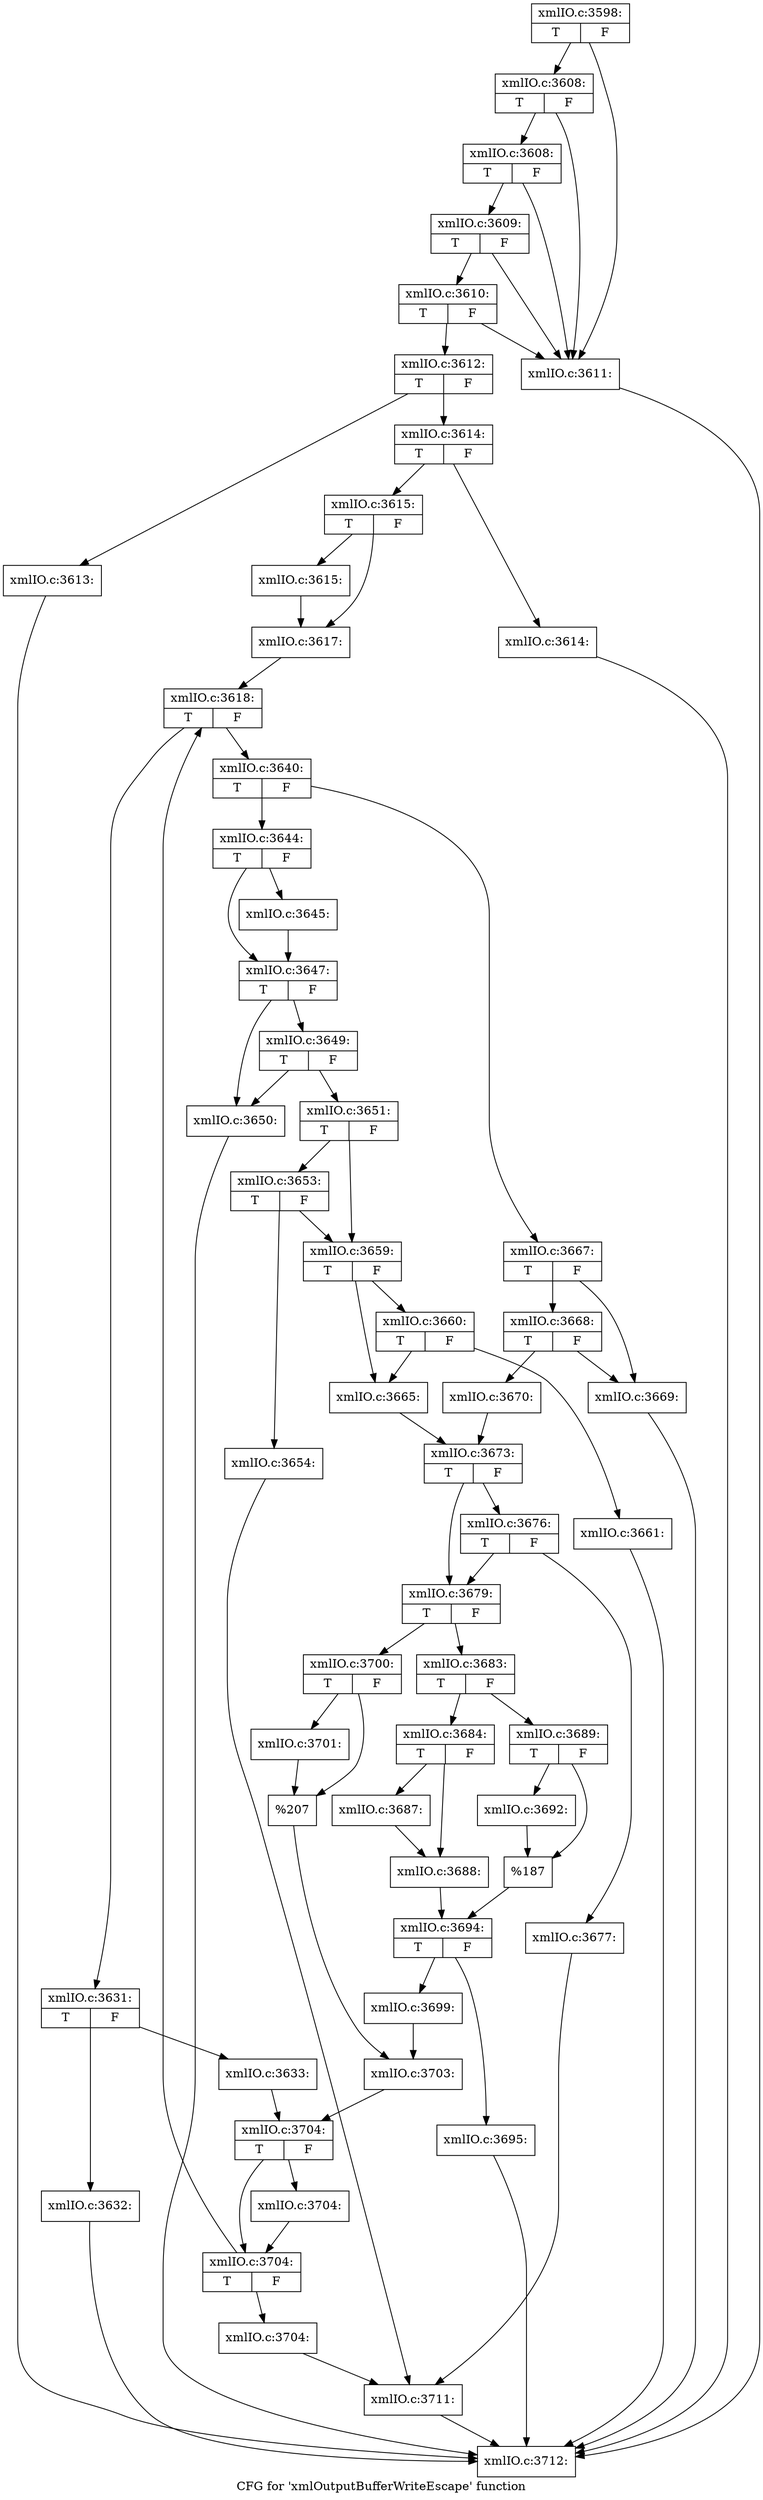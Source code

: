 digraph "CFG for 'xmlOutputBufferWriteEscape' function" {
	label="CFG for 'xmlOutputBufferWriteEscape' function";

	Node0x5322e70 [shape=record,label="{xmlIO.c:3598:|{<s0>T|<s1>F}}"];
	Node0x5322e70 -> Node0x5331170;
	Node0x5322e70 -> Node0x5331390;
	Node0x5331390 [shape=record,label="{xmlIO.c:3608:|{<s0>T|<s1>F}}"];
	Node0x5331390 -> Node0x5331170;
	Node0x5331390 -> Node0x5331310;
	Node0x5331310 [shape=record,label="{xmlIO.c:3608:|{<s0>T|<s1>F}}"];
	Node0x5331310 -> Node0x5331170;
	Node0x5331310 -> Node0x5331290;
	Node0x5331290 [shape=record,label="{xmlIO.c:3609:|{<s0>T|<s1>F}}"];
	Node0x5331290 -> Node0x5331170;
	Node0x5331290 -> Node0x5331210;
	Node0x5331210 [shape=record,label="{xmlIO.c:3610:|{<s0>T|<s1>F}}"];
	Node0x5331210 -> Node0x5331170;
	Node0x5331210 -> Node0x53311c0;
	Node0x5331170 [shape=record,label="{xmlIO.c:3611:}"];
	Node0x5331170 -> Node0x531dbb0;
	Node0x53311c0 [shape=record,label="{xmlIO.c:3612:|{<s0>T|<s1>F}}"];
	Node0x53311c0 -> Node0x5332d10;
	Node0x53311c0 -> Node0x5333040;
	Node0x5332d10 [shape=record,label="{xmlIO.c:3613:}"];
	Node0x5332d10 -> Node0x531dbb0;
	Node0x5333040 [shape=record,label="{xmlIO.c:3614:|{<s0>T|<s1>F}}"];
	Node0x5333040 -> Node0x53333d0;
	Node0x5333040 -> Node0x5333420;
	Node0x53333d0 [shape=record,label="{xmlIO.c:3614:}"];
	Node0x53333d0 -> Node0x531dbb0;
	Node0x5333420 [shape=record,label="{xmlIO.c:3615:|{<s0>T|<s1>F}}"];
	Node0x5333420 -> Node0x5333850;
	Node0x5333420 -> Node0x53338a0;
	Node0x5333850 [shape=record,label="{xmlIO.c:3615:}"];
	Node0x5333850 -> Node0x53338a0;
	Node0x53338a0 [shape=record,label="{xmlIO.c:3617:}"];
	Node0x53338a0 -> Node0x53341c0;
	Node0x53341c0 [shape=record,label="{xmlIO.c:3618:|{<s0>T|<s1>F}}"];
	Node0x53341c0 -> Node0x53340f0;
	Node0x53341c0 -> Node0x51f47a0;
	Node0x53340f0 [shape=record,label="{xmlIO.c:3631:|{<s0>T|<s1>F}}"];
	Node0x53340f0 -> Node0x5334ba0;
	Node0x53340f0 -> Node0x5334bf0;
	Node0x5334ba0 [shape=record,label="{xmlIO.c:3632:}"];
	Node0x5334ba0 -> Node0x531dbb0;
	Node0x5334bf0 [shape=record,label="{xmlIO.c:3633:}"];
	Node0x5334bf0 -> Node0x5334250;
	Node0x51f47a0 [shape=record,label="{xmlIO.c:3640:|{<s0>T|<s1>F}}"];
	Node0x51f47a0 -> Node0x5335520;
	Node0x51f47a0 -> Node0x53355c0;
	Node0x5335520 [shape=record,label="{xmlIO.c:3644:|{<s0>T|<s1>F}}"];
	Node0x5335520 -> Node0x5335ab0;
	Node0x5335520 -> Node0x5335b00;
	Node0x5335ab0 [shape=record,label="{xmlIO.c:3645:}"];
	Node0x5335ab0 -> Node0x5335b00;
	Node0x5335b00 [shape=record,label="{xmlIO.c:3647:|{<s0>T|<s1>F}}"];
	Node0x5335b00 -> Node0x53368e0;
	Node0x5335b00 -> Node0x5336980;
	Node0x5336980 [shape=record,label="{xmlIO.c:3649:|{<s0>T|<s1>F}}"];
	Node0x5336980 -> Node0x53368e0;
	Node0x5336980 -> Node0x5336930;
	Node0x53368e0 [shape=record,label="{xmlIO.c:3650:}"];
	Node0x53368e0 -> Node0x531dbb0;
	Node0x5336930 [shape=record,label="{xmlIO.c:3651:|{<s0>T|<s1>F}}"];
	Node0x5336930 -> Node0x53374c0;
	Node0x5336930 -> Node0x5337470;
	Node0x53374c0 [shape=record,label="{xmlIO.c:3653:|{<s0>T|<s1>F}}"];
	Node0x53374c0 -> Node0x5337420;
	Node0x53374c0 -> Node0x5337470;
	Node0x5337420 [shape=record,label="{xmlIO.c:3654:}"];
	Node0x5337420 -> Node0x5337b00;
	Node0x5337470 [shape=record,label="{xmlIO.c:3659:|{<s0>T|<s1>F}}"];
	Node0x5337470 -> Node0x53388a0;
	Node0x5337470 -> Node0x5338850;
	Node0x53388a0 [shape=record,label="{xmlIO.c:3660:|{<s0>T|<s1>F}}"];
	Node0x53388a0 -> Node0x5338800;
	Node0x53388a0 -> Node0x5338850;
	Node0x5338800 [shape=record,label="{xmlIO.c:3661:}"];
	Node0x5338800 -> Node0x531dbb0;
	Node0x5338850 [shape=record,label="{xmlIO.c:3665:}"];
	Node0x5338850 -> Node0x5335570;
	Node0x53355c0 [shape=record,label="{xmlIO.c:3667:|{<s0>T|<s1>F}}"];
	Node0x53355c0 -> Node0x5339f30;
	Node0x53355c0 -> Node0x5339fd0;
	Node0x5339fd0 [shape=record,label="{xmlIO.c:3668:|{<s0>T|<s1>F}}"];
	Node0x5339fd0 -> Node0x5339f30;
	Node0x5339fd0 -> Node0x5339f80;
	Node0x5339f30 [shape=record,label="{xmlIO.c:3669:}"];
	Node0x5339f30 -> Node0x531dbb0;
	Node0x5339f80 [shape=record,label="{xmlIO.c:3670:}"];
	Node0x5339f80 -> Node0x5335570;
	Node0x5335570 [shape=record,label="{xmlIO.c:3673:|{<s0>T|<s1>F}}"];
	Node0x5335570 -> Node0x533b4d0;
	Node0x5335570 -> Node0x533b480;
	Node0x533b4d0 [shape=record,label="{xmlIO.c:3676:|{<s0>T|<s1>F}}"];
	Node0x533b4d0 -> Node0x533b430;
	Node0x533b4d0 -> Node0x533b480;
	Node0x533b430 [shape=record,label="{xmlIO.c:3677:}"];
	Node0x533b430 -> Node0x5337b00;
	Node0x533b480 [shape=record,label="{xmlIO.c:3679:|{<s0>T|<s1>F}}"];
	Node0x533b480 -> Node0x533bae0;
	Node0x533b480 -> Node0x533bb80;
	Node0x533bae0 [shape=record,label="{xmlIO.c:3683:|{<s0>T|<s1>F}}"];
	Node0x533bae0 -> Node0x533bfb0;
	Node0x533bae0 -> Node0x533c050;
	Node0x533bfb0 [shape=record,label="{xmlIO.c:3684:|{<s0>T|<s1>F}}"];
	Node0x533bfb0 -> Node0x533cd40;
	Node0x533bfb0 -> Node0x533cd90;
	Node0x533cd40 [shape=record,label="{xmlIO.c:3687:}"];
	Node0x533cd40 -> Node0x533cd90;
	Node0x533cd90 [shape=record,label="{xmlIO.c:3688:}"];
	Node0x533cd90 -> Node0x533c000;
	Node0x533c050 [shape=record,label="{xmlIO.c:3689:|{<s0>T|<s1>F}}"];
	Node0x533c050 -> Node0x533de20;
	Node0x533c050 -> Node0x533de70;
	Node0x533de20 [shape=record,label="{xmlIO.c:3692:}"];
	Node0x533de20 -> Node0x533de70;
	Node0x533de70 [shape=record,label="{%187}"];
	Node0x533de70 -> Node0x533c000;
	Node0x533c000 [shape=record,label="{xmlIO.c:3694:|{<s0>T|<s1>F}}"];
	Node0x533c000 -> Node0x533e660;
	Node0x533c000 -> Node0x533e6b0;
	Node0x533e660 [shape=record,label="{xmlIO.c:3695:}"];
	Node0x533e660 -> Node0x531dbb0;
	Node0x533e6b0 [shape=record,label="{xmlIO.c:3699:}"];
	Node0x533e6b0 -> Node0x533bb30;
	Node0x533bb80 [shape=record,label="{xmlIO.c:3700:|{<s0>T|<s1>F}}"];
	Node0x533bb80 -> Node0x533f420;
	Node0x533bb80 -> Node0x533f470;
	Node0x533f420 [shape=record,label="{xmlIO.c:3701:}"];
	Node0x533f420 -> Node0x533f470;
	Node0x533f470 [shape=record,label="{%207}"];
	Node0x533f470 -> Node0x533bb30;
	Node0x533bb30 [shape=record,label="{xmlIO.c:3703:}"];
	Node0x533bb30 -> Node0x5334250;
	Node0x5334250 [shape=record,label="{xmlIO.c:3704:|{<s0>T|<s1>F}}"];
	Node0x5334250 -> Node0x53400f0;
	Node0x5334250 -> Node0x53400a0;
	Node0x53400f0 [shape=record,label="{xmlIO.c:3704:}"];
	Node0x53400f0 -> Node0x53400a0;
	Node0x53400a0 [shape=record,label="{xmlIO.c:3704:|{<s0>T|<s1>F}}"];
	Node0x53400a0 -> Node0x53341c0;
	Node0x53400a0 -> Node0x5333fa0;
	Node0x5333fa0 [shape=record,label="{xmlIO.c:3704:}"];
	Node0x5333fa0 -> Node0x5337b00;
	Node0x5337b00 [shape=record,label="{xmlIO.c:3711:}"];
	Node0x5337b00 -> Node0x531dbb0;
	Node0x531dbb0 [shape=record,label="{xmlIO.c:3712:}"];
}
